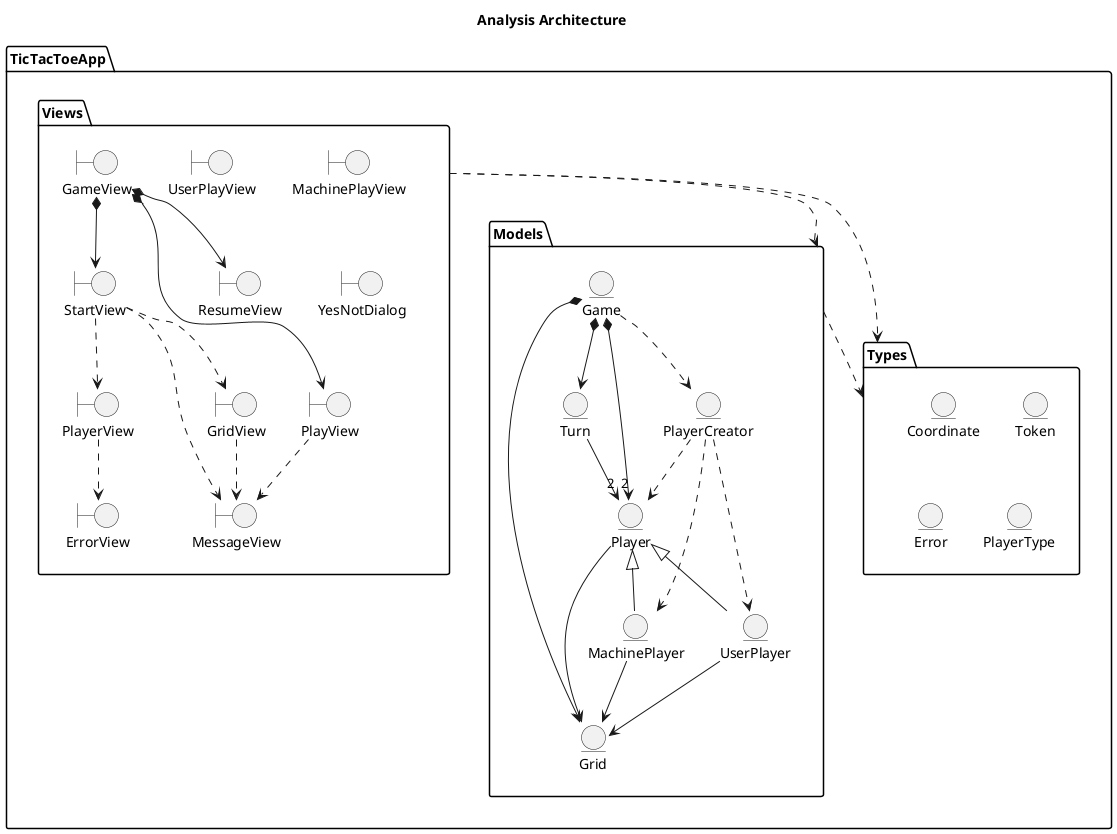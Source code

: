 @startuml Analysis Architecture
    title Analysis Architecture

    package TicTacToeApp{
        package Views{
            boundary GameView
            boundary StartView
            boundary PlayView
            boundary UserPlayView
            boundary MachinePlayView
            boundary ResumeView
            boundary MessageView
            boundary PlayerView
            boundary ErrorView
            boundary GridView
            boundary YesNotDialog

            GameView *--> StartView
            GameView *--> PlayView
            GameView *--> ResumeView

            StartView ..> MessageView
            StartView ..> PlayerView
                PlayerView ..> ErrorView
                PlayView ..> MessageView
            StartView ..> GridView
                GridView ..> MessageView

            
        }
        Views ..> Models
        Views ..> Types

        package Models{
            entity Game
            entity Player
            entity MachinePlayer
            entity UserPlayer
            entity Grid
            entity Turn
            entity PlayerCreator

            Game *--> "2" Player
            Game *--> Grid
            Game *--> Turn
            Game ..> PlayerCreator

            Turn --> "2" Player
            
            Player --> Grid
            Player <|-- UserPlayer
            Player <|-- MachinePlayer

            PlayerCreator ..> Player
            PlayerCreator ..> UserPlayer
            PlayerCreator ..> MachinePlayer

            UserPlayer --> Grid            
            MachinePlayer --> Grid
            
        }
        Models ..> Types
        
        package Types{
            entity Coordinate
            entity Token
            entity Error
            entity PlayerType
        }
    }
@enduml

@startuml Analysis Start
    left to right direction
    title Analysis Start

    actor "Player" as Actorr
    package TicTacToeApp{        
        boundary GameView
        boundary StartView
        boundary MessageView
        boundary PlayerView
        boundary ErrorView
        boundary GridView

        entity Game
        entity Grid
        entity Turn
        entity PlayerCreator

        Actorr --> GameView
        GameView --> StartView
            StartView --> MessageView
            StartView --> PlayerView
                PlayerView --> ErrorView
            StartView --> Game
                Game --> PlayerCreator
                Game --> Grid
                Game --> Turn
            StartView --> GridView
                GridView --> Game
                Grid --> MessageView            
    }
@enduml

@startuml Analysis Start Collaboration Diagram
    allowmixing
    title Analysis Start Collaboration Diagram

    actor "Player" as Actorr
    package TicTacToeApp{
        object ":GameView" as GameView{
        }
        object ":StartView" as StartView{
        }
        object ":MessageView" as MessageView{
        }
        object ":PlayerView" as PlayerView{
        }       
        object ":GridView" as GridView{
        }      
        object ":TokenView" as TokenView{
        }       
        object ":ErrorView" as ErrorView{
        }       
        
        object ":Game" as Game{
        }
        object ":PlayerCreator" as PlayerCreator{
        }
        object ":Grid" as Grid{
        }   
        object ":Turn" as Turn{
        }      


        Actorr ..> GameView : Start()
            GameView --> StartView : 1. Interact()
                StartView --> MessageView
                    note on link
                        2. WriteLine(Title)
                        3. WriteLine(SelectPlayers)
                    endnote
                StartView --> PlayerView
                    note on link
                        4. ReadPlayer()
                    endnote
                    PlayerView --> MessageView
                        note on link
                            5. GetMessage(SelectNumberPlayer)
                        endnote
                    PlayerView --> ErrorView
                        note on link
                            5.1 WriteLine(Error)
                        endnote
                        ErrorView --> MessageView
                            note on link
                                5.2 WriteLine(VerticalLine)
                            endnote
                StartView --> Game 
                    note on link
                        6. CreatePlayer(players)
                        8. NewGame
                    endnote
                    Game --> PlayerCreator
                        note on link
                            7. CreatePlayer(players)
                        endnote
                    StartView --> GridView
                        note on link
                            11. Show(game)
                        endnote
                        GridView --> MessageView
                            note on link
                                12. WriteLine(HorizontalLine)
                                13. Write(Square)
                                17. WriteLine(HorizontalLine)
                            endnote
                        GridView --> Game
                            note on link
                                14. GetToken(Coordinate)
                            endnote
                            Game --> Grid
                                note on link
                                    9. NewGame()
                                    15. GetToken(Coordinate)
                                endnote
                            Game --> Turn
                                note on link
                                    10. NewGame()
                                endnote
                        GridView --> TokenView
                            note on link
                                16. Write(Token)
                            endnote
                    
    }
@enduml

@startuml Analysis Play
    left to right direction
    allowmixing
    title Analysis Play

    actor "Player" as Actorr
    package TicTacToeApp{
        
    }
@enduml

@startuml Analysis Resume
    title Analysis Resume

@enduml

@startuml Analysis Views
    title Analysis 

    package TicTacToeApp{
        namespace Views{
            class GameViews{
                ~GameViews(Game)
                ~Start()
            }

            class StartView{
                ~StartView(Game)
                ~Interact()
            }

            class PlayerView{
                ~ReadPlayers()
            }

            class GridView{
                ~GridView()
                ~Show(Game)
            }

            class TokenView{
                ~TokenView()
                ~Write(Token)
            }

            class ErrorView{
                ~ErrorView()
                ~WriteLine(Error)
            }

            enum MessageView{
                ~Title
                ~SelectNumberPlayers
                ~VerticalLine
                ~Square
                ~CurrentTurn
                ~EnterCoodinateToPut
                ~EnterOriginCoodinateToMove
                ~EnterTargetCoodinateToMove
                ~Winner
                ~Resume
                ~MessageView()
                ~Write(Message)
                ~WriteLine(Message)
                ~GetMessage(Message) : string
            }
        }    

        namespace Models{
            class Game{}
            enum Error{}
            enum Token{}
        }
    }

    Views.GameViews *--> Views.StartView    
    Views.GameViews --> Models.Game

    Views.StartView --> Models.Game
    Views.StartView ..> Views.MessageView
    Views.StartView ..> Views.PlayerView
    Views.StartView ..> Views.GridView

    Views.PlayerView ..> Views.MessageView
    Views.PlayerView ..> Models.Error
    Views.PlayerView ..> Views.ErrorView

    Views.GridView ..> Models.Game
    Views.GridView ..> Views.MessageView
    Views.GridView ..> Views.TokenView

    Views.ErrorView ..> Models.Error

    Views.TokenView ..> Models.Token


@enduml

@startuml Analysis Models
    title Analysis 

    package TicTacToeApp{
        namespace Models{
            class Game{
                +Game()
                +NewGame()
                +CreatePlayers(players : int)
                +GetToken(Coordinate)
            }
            Game *--> Grid
            Game *--> Turn
            Game *--> "2" Player
            Game ..> PlayerCreator

            class PlayerCreator{
                ~instance : PlayerCreator { get: }
                -PlayerCreator()
                ~CreatePlayers(Board, players) : Player
            }
            PlayerCreator ..> Player
            PlayerCreator ..> UserPlayer
            PlayerCreator ..> MachinePlayer

            class Player{
                ~Player(Board, PlayerType)
            }
            Player <|-- UserPlayer
            Player <|-- MachinePlayer
            Player --> Grid

            class Turn{
                ~{static}MaxPlayers : int
                ~Turn(Player)
                ~NewGame()
            }
            Turn --> "2" Player

            class Grid{
                ~Grid()
                ~NewGame()
                ~GetToken(Coordinate)
            }

            namespace Types{
                enum PlayerType
                enum Coordinate
            }
        }
    }
    
    Models.Player --> Models.Types.PlayerType
    Models.PlayerCreator ..> Models.Types.PlayerType    
    Models.Grid ..> Models.Types.Coordinate

@enduml

@startuml Analysis Types
    title Analysis 

    package TicTacToeApp{
        package Models{
            package Types{
                enum Error{
                    +InvalidPlayerSelect
                    +Null
                    +{static}IsNull() : bool
                }

                enum PlayerType{
                    +UserPlayer
                    +MachinePlayer
                }

                class Coordinate{
                    +Row : Row { get; }
                    +Colunm : Colunm { get; }
                    +Coordinate(row, colunm)
                }
            }
        }
    }

@enduml

@startuml Analysis Package
    title Analysis Package

@enduml

